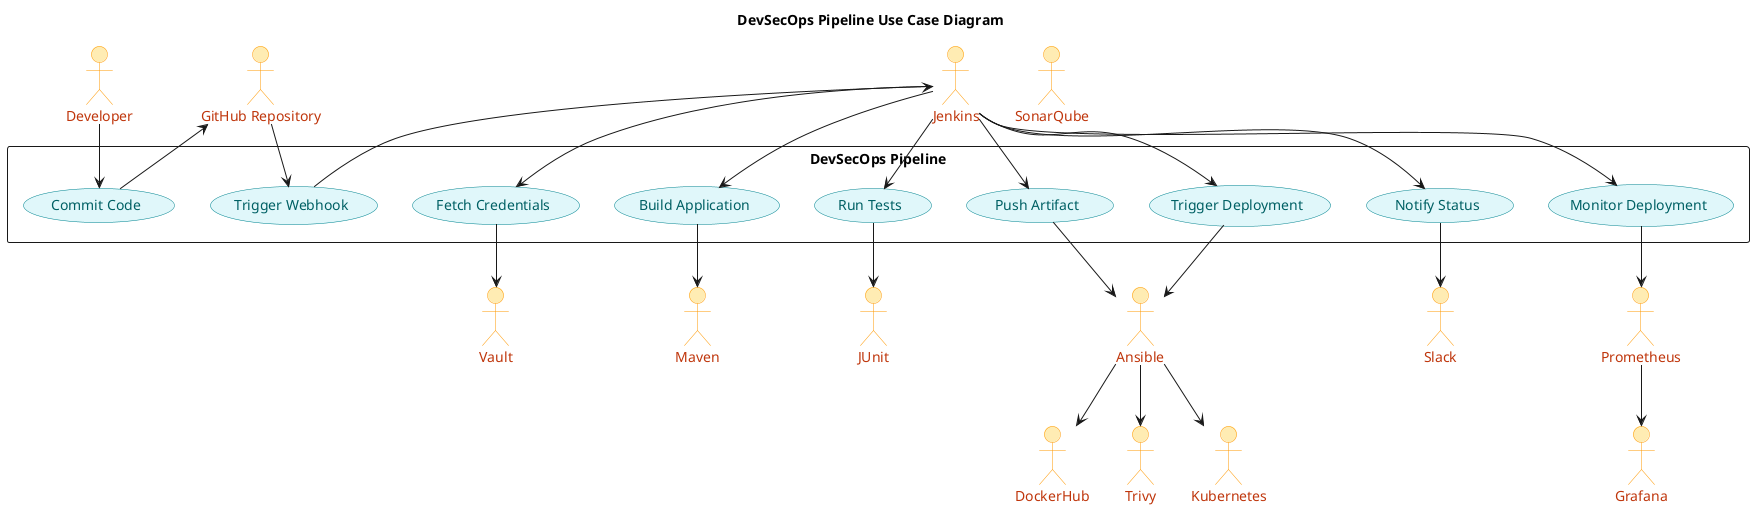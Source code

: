 @startuml
skinparam usecase {
    BackgroundColor #E0F7FA
    BorderColor #00838F
    FontColor #006064
}
skinparam actor {
    BackgroundColor #FFECB3
    BorderColor #FF9800
    FontColor #BF360C
}

title DevSecOps Pipeline Use Case Diagram

actor Developer as Dev
actor "GitHub Repository" as GH
actor Jenkins
actor Vault
actor SonarQube
actor Maven
actor JUnit
actor Ansible
actor DockerHub
actor Trivy
actor Kubernetes
actor Prometheus
actor Grafana
actor Slack

rectangle "DevSecOps Pipeline" {
    Dev --> (Commit Code)
    (Commit Code) --> GH
    GH --> (Trigger Webhook)
    (Trigger Webhook) --> Jenkins
    Jenkins --> (Fetch Credentials)
    Jenkins --> (Build Application)
    Jenkins --> (Run Tests)
    Jenkins --> (Push Artifact)
    Jenkins --> (Trigger Deployment)
    Jenkins --> (Notify Status)
    Jenkins --> (Monitor Deployment)
    
    (Fetch Credentials) --> Vault
    (Build Application) --> Maven
    (Run Tests) --> JUnit
    (Push Artifact) --> Ansible
    (Trigger Deployment) --> Ansible
    Ansible --> DockerHub
    Ansible --> Trivy
    Ansible --> Kubernetes
    (Monitor Deployment) --> Prometheus
    Prometheus --> Grafana
    (Notify Status) --> Slack
}
@enduml

